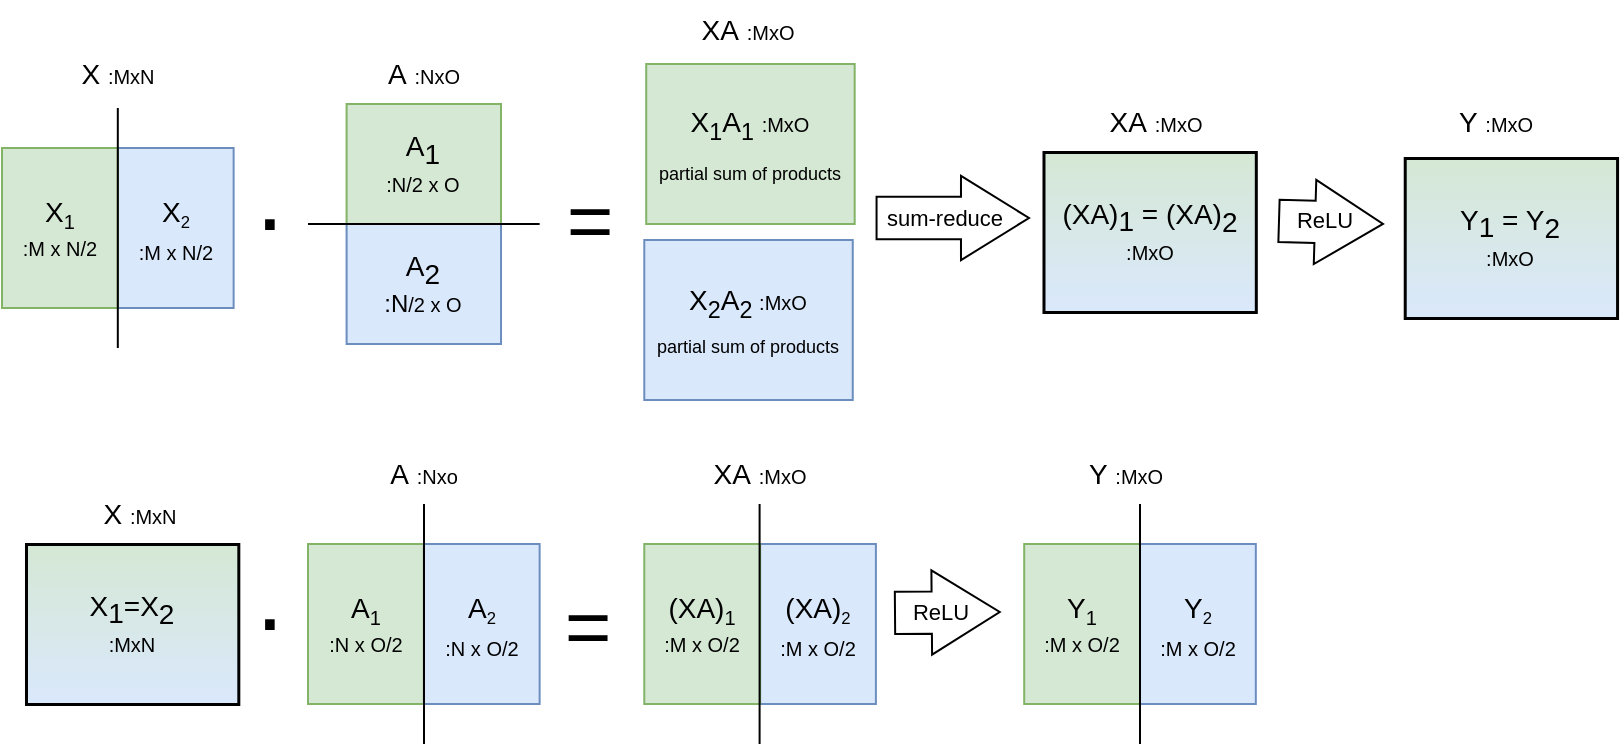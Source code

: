 <mxfile version="22.1.18" type="device">
  <diagram name="Page-1" id="R19ykdoNOWuCyA4ctI8G">
    <mxGraphModel dx="869" dy="482" grid="1" gridSize="10" guides="1" tooltips="1" connect="1" arrows="1" fold="1" page="1" pageScale="1" pageWidth="850" pageHeight="1100" math="0" shadow="0">
      <root>
        <mxCell id="0" />
        <mxCell id="1" parent="0" />
        <mxCell id="WKvsA9KYvX-taebg8_zK-32" value="&lt;font style=&quot;border-color: var(--border-color); font-size: 14px;&quot;&gt;A&lt;/font&gt;&lt;sub style=&quot;border-color: var(--border-color);&quot;&gt;&lt;font style=&quot;border-color: var(--border-color);&quot;&gt;&lt;span style=&quot;font-size: 14px;&quot;&gt;2&lt;br&gt;&lt;/span&gt;&lt;/font&gt;&lt;/sub&gt;:N&lt;font style=&quot;border-color: var(--border-color); font-size: 10px;&quot;&gt;/2 x O&lt;/font&gt;" style="rounded=0;whiteSpace=wrap;html=1;fillColor=#dae8fc;strokeColor=#6c8ebf;" vertex="1" parent="1">
          <mxGeometry x="189.302" y="170" width="77.209" height="60" as="geometry" />
        </mxCell>
        <mxCell id="WKvsA9KYvX-taebg8_zK-31" value="&lt;sub style=&quot;border-color: var(--border-color);&quot;&gt;&lt;font style=&quot;border-color: var(--border-color); font-size: 14px;&quot;&gt;X&lt;/font&gt;&lt;sub style=&quot;border-color: var(--border-color);&quot;&gt;&lt;font style=&quot;border-color: var(--border-color);&quot;&gt;2&lt;br style=&quot;border-color: var(--border-color);&quot;&gt;&lt;/font&gt;&lt;/sub&gt;&lt;font style=&quot;border-color: var(--border-color);&quot;&gt;:M x N/2&lt;/font&gt;&lt;br&gt;&lt;/sub&gt;" style="rounded=0;whiteSpace=wrap;html=1;fillColor=#dae8fc;strokeColor=#6c8ebf;" vertex="1" parent="1">
          <mxGeometry x="74.904" y="132" width="57.907" height="80" as="geometry" />
        </mxCell>
        <mxCell id="WKvsA9KYvX-taebg8_zK-3" value="&lt;font style=&quot;font-size: 14px;&quot;&gt;A&lt;/font&gt;&lt;sub style=&quot;border-color: var(--border-color);&quot;&gt;&lt;font style=&quot;&quot;&gt;&lt;span style=&quot;font-size: 14px;&quot;&gt;1&lt;br&gt;&lt;/span&gt;&lt;/font&gt;&lt;/sub&gt;&lt;font style=&quot;font-size: 10px;&quot;&gt;:N/2 x O&lt;/font&gt;" style="rounded=0;whiteSpace=wrap;html=1;fillColor=#d5e8d4;strokeColor=#82b366;" vertex="1" parent="1">
          <mxGeometry x="189.302" y="110" width="77.209" height="60" as="geometry" />
        </mxCell>
        <mxCell id="WKvsA9KYvX-taebg8_zK-4" value="" style="endArrow=none;html=1;rounded=0;" edge="1" parent="1">
          <mxGeometry width="50" height="50" relative="1" as="geometry">
            <mxPoint x="170" y="170" as="sourcePoint" />
            <mxPoint x="285.814" y="170" as="targetPoint" />
          </mxGeometry>
        </mxCell>
        <mxCell id="WKvsA9KYvX-taebg8_zK-6" value="&lt;span style=&quot;border-color: var(--border-color);&quot;&gt;&lt;font style=&quot;border-color: var(--border-color); font-size: 14px;&quot;&gt;X&lt;/font&gt;&lt;sub style=&quot;border-color: var(--border-color);&quot;&gt;&lt;font style=&quot;border-color: var(--border-color);&quot;&gt;1&lt;br style=&quot;border-color: var(--border-color);&quot;&gt;&lt;/font&gt;&lt;/sub&gt;&lt;font style=&quot;border-color: var(--border-color); font-size: 10px;&quot;&gt;:M x N/2&lt;/font&gt;&lt;br&gt;&lt;/span&gt;" style="rounded=0;whiteSpace=wrap;html=1;fillColor=#d5e8d4;strokeColor=#82b366;" vertex="1" parent="1">
          <mxGeometry x="16.997" y="132" width="57.907" height="80" as="geometry" />
        </mxCell>
        <mxCell id="WKvsA9KYvX-taebg8_zK-7" value="" style="endArrow=none;html=1;rounded=0;" edge="1" parent="1">
          <mxGeometry width="50" height="50" relative="1" as="geometry">
            <mxPoint x="74.904" y="112" as="sourcePoint" />
            <mxPoint x="74.904" y="232" as="targetPoint" />
          </mxGeometry>
        </mxCell>
        <mxCell id="WKvsA9KYvX-taebg8_zK-13" value="&lt;font style=&quot;font-size: 40px;&quot;&gt;=&lt;/font&gt;" style="text;html=1;strokeColor=none;fillColor=none;align=center;verticalAlign=middle;whiteSpace=wrap;rounded=0;fontFamily=Helvetica;fontSize=40;" vertex="1" parent="1">
          <mxGeometry x="282.163" y="152" width="57.907" height="30" as="geometry" />
        </mxCell>
        <mxCell id="WKvsA9KYvX-taebg8_zK-14" value="&lt;font style=&quot;font-size: 14px;&quot;&gt;A&amp;nbsp;&lt;/font&gt;&lt;font style=&quot;font-size: 10px;&quot;&gt;:NxO&lt;/font&gt;" style="text;html=1;strokeColor=none;fillColor=none;align=center;verticalAlign=middle;whiteSpace=wrap;rounded=0;" vertex="1" parent="1">
          <mxGeometry x="198.953" y="80" width="57.907" height="30" as="geometry" />
        </mxCell>
        <mxCell id="WKvsA9KYvX-taebg8_zK-16" value="&lt;font style=&quot;font-size: 14px;&quot;&gt;X&lt;sub&gt;1&lt;/sub&gt;A&lt;sub style=&quot;border-color: var(--border-color);&quot;&gt;1&lt;/sub&gt;&lt;/font&gt;&lt;span style=&quot;border-color: var(--border-color); font-size: 14px;&quot;&gt;&lt;font style=&quot;font-size: 14px;&quot;&gt;&amp;nbsp;&lt;font style=&quot;border-color: var(--border-color); font-size: 10px;&quot;&gt;:MxO&lt;/font&gt;&lt;br style=&quot;border-color: var(--border-color);&quot;&gt;&lt;/font&gt;&lt;font style=&quot;vertical-align: sub; font-size: 9px;&quot;&gt;partial sum of products&lt;/font&gt;&lt;/span&gt;" style="rounded=0;whiteSpace=wrap;html=1;fillColor=#d5e8d4;strokeColor=#82b366;" vertex="1" parent="1">
          <mxGeometry x="339.105" y="90" width="104.233" height="80" as="geometry" />
        </mxCell>
        <mxCell id="WKvsA9KYvX-taebg8_zK-18" value="&lt;font style=&quot;border-color: var(--border-color); font-size: 14px;&quot;&gt;X&lt;sub&gt;2&lt;/sub&gt;A&lt;sub style=&quot;border-color: var(--border-color);&quot;&gt;2&lt;/sub&gt;&lt;/font&gt;&lt;font style=&quot;border-color: var(--border-color);&quot;&gt;&amp;nbsp;&lt;font style=&quot;border-color: var(--border-color); font-size: 10px;&quot;&gt;:MxO&lt;/font&gt;&lt;br style=&quot;border-color: var(--border-color);&quot;&gt;&lt;/font&gt;&lt;font style=&quot;border-color: var(--border-color); vertical-align: sub; font-size: 9px;&quot;&gt;partial sum of products&lt;/font&gt;" style="rounded=0;whiteSpace=wrap;html=1;fillColor=#dae8fc;strokeColor=#6c8ebf;" vertex="1" parent="1">
          <mxGeometry x="338.14" y="178" width="104.233" height="80" as="geometry" />
        </mxCell>
        <mxCell id="WKvsA9KYvX-taebg8_zK-22" value="" style="shape=flexArrow;endArrow=classic;html=1;rounded=0;width=21.143;endSize=11;" edge="1" parent="1">
          <mxGeometry width="50" height="50" relative="1" as="geometry">
            <mxPoint x="453.779" y="167" as="sourcePoint" />
            <mxPoint x="530.988" y="167" as="targetPoint" />
          </mxGeometry>
        </mxCell>
        <mxCell id="WKvsA9KYvX-taebg8_zK-23" value="sum-reduce" style="edgeLabel;html=1;align=center;verticalAlign=middle;resizable=0;points=[];" vertex="1" connectable="0" parent="WKvsA9KYvX-taebg8_zK-22">
          <mxGeometry x="-0.269" relative="1" as="geometry">
            <mxPoint x="6" as="offset" />
          </mxGeometry>
        </mxCell>
        <mxCell id="WKvsA9KYvX-taebg8_zK-24" value="&lt;font style=&quot;border-color: var(--border-color);&quot;&gt;&lt;span style=&quot;font-size: 14px;&quot;&gt;(XA)&lt;/span&gt;&lt;sub style=&quot;font-size: 14px; border-color: var(--border-color);&quot;&gt;1&amp;nbsp;&lt;/sub&gt;&lt;span style=&quot;font-size: 14px;&quot;&gt;= (XA)&lt;/span&gt;&lt;sub style=&quot;border-color: var(--border-color);&quot;&gt;&lt;span style=&quot;font-size: 14px;&quot;&gt;2&lt;/span&gt;&lt;span style=&quot;font-size: 12px;&quot;&gt;&lt;br&gt;&lt;/span&gt;&lt;/sub&gt;&lt;/font&gt;&lt;font style=&quot;border-color: var(--border-color);&quot;&gt;&lt;font style=&quot;border-color: var(--border-color); font-size: 10px;&quot;&gt;:MxO&lt;/font&gt;&lt;/font&gt;" style="rounded=0;whiteSpace=wrap;html=1;fillColor=#d5e8d4;strokeColor=#000000;gradientColor=#dae8fc;gradientDirection=south;perimeterSpacing=0;strokeWidth=1.5;shadow=0;" vertex="1" parent="1">
          <mxGeometry x="537.744" y="134" width="106.163" height="80" as="geometry" />
        </mxCell>
        <mxCell id="WKvsA9KYvX-taebg8_zK-26" value="" style="shape=flexArrow;endArrow=classic;html=1;rounded=0;width=21.143;endSize=11;" edge="1" parent="1">
          <mxGeometry width="50" height="50" relative="1" as="geometry">
            <mxPoint x="654.998" y="168.43" as="sourcePoint" />
            <mxPoint x="708" y="170" as="targetPoint" />
          </mxGeometry>
        </mxCell>
        <mxCell id="WKvsA9KYvX-taebg8_zK-27" value="ReLU" style="edgeLabel;html=1;align=center;verticalAlign=middle;resizable=0;points=[];" vertex="1" connectable="0" parent="WKvsA9KYvX-taebg8_zK-26">
          <mxGeometry x="-0.269" relative="1" as="geometry">
            <mxPoint x="3" y="-1" as="offset" />
          </mxGeometry>
        </mxCell>
        <mxCell id="WKvsA9KYvX-taebg8_zK-35" value="&lt;font style=&quot;border-color: var(--border-color);&quot;&gt;&lt;span style=&quot;font-size: 14px;&quot;&gt;Y&lt;/span&gt;&lt;sub style=&quot;font-size: 14px; border-color: var(--border-color);&quot;&gt;1&amp;nbsp;&lt;/sub&gt;&lt;span style=&quot;font-size: 14px;&quot;&gt;= Y&lt;/span&gt;&lt;sub style=&quot;border-color: var(--border-color);&quot;&gt;&lt;span style=&quot;font-size: 14px;&quot;&gt;2&lt;/span&gt;&lt;span style=&quot;font-size: 12px;&quot;&gt;&lt;br&gt;&lt;/span&gt;&lt;/sub&gt;&lt;/font&gt;&lt;font style=&quot;border-color: var(--border-color);&quot;&gt;&lt;font style=&quot;border-color: var(--border-color); font-size: 10px;&quot;&gt;:MxO&lt;/font&gt;&lt;/font&gt;" style="rounded=0;whiteSpace=wrap;html=1;fillColor=#d5e8d4;strokeColor=#000000;gradientColor=#dae8fc;perimeterSpacing=0;strokeWidth=1.5;shadow=0;" vertex="1" parent="1">
          <mxGeometry x="718.367" y="137" width="106.163" height="80" as="geometry" />
        </mxCell>
        <mxCell id="WKvsA9KYvX-taebg8_zK-38" value="&lt;font style=&quot;font-size: 14px;&quot;&gt;X&amp;nbsp;&lt;/font&gt;&lt;font style=&quot;font-size: 10px;&quot;&gt;:MxN&lt;/font&gt;" style="text;html=1;strokeColor=none;fillColor=none;align=center;verticalAlign=middle;whiteSpace=wrap;rounded=0;" vertex="1" parent="1">
          <mxGeometry x="45.951" y="80" width="57.907" height="30" as="geometry" />
        </mxCell>
        <mxCell id="WKvsA9KYvX-taebg8_zK-39" value="&lt;font style=&quot;font-size: 14px;&quot;&gt;XA&amp;nbsp;&lt;/font&gt;&lt;font style=&quot;font-size: 10px;&quot;&gt;:MxO&lt;/font&gt;" style="text;html=1;strokeColor=none;fillColor=none;align=center;verticalAlign=middle;whiteSpace=wrap;rounded=0;" vertex="1" parent="1">
          <mxGeometry x="361.302" y="58" width="57.907" height="30" as="geometry" />
        </mxCell>
        <mxCell id="WKvsA9KYvX-taebg8_zK-43" value="&lt;font style=&quot;font-size: 14px;&quot;&gt;XA&amp;nbsp;&lt;/font&gt;&lt;font style=&quot;font-size: 10px;&quot;&gt;:MxO&lt;/font&gt;" style="text;html=1;strokeColor=none;fillColor=none;align=center;verticalAlign=middle;whiteSpace=wrap;rounded=0;" vertex="1" parent="1">
          <mxGeometry x="565.002" y="104" width="57.907" height="30" as="geometry" />
        </mxCell>
        <mxCell id="WKvsA9KYvX-taebg8_zK-44" value="&lt;font style=&quot;font-size: 14px;&quot;&gt;Y&amp;nbsp;&lt;/font&gt;&lt;font style=&quot;font-size: 10px;&quot;&gt;:MxO&lt;/font&gt;" style="text;html=1;strokeColor=none;fillColor=none;align=center;verticalAlign=middle;whiteSpace=wrap;rounded=0;" vertex="1" parent="1">
          <mxGeometry x="734.532" y="104" width="57.907" height="30" as="geometry" />
        </mxCell>
        <mxCell id="WKvsA9KYvX-taebg8_zK-45" value="&lt;sub style=&quot;border-color: var(--border-color);&quot;&gt;&lt;font style=&quot;border-color: var(--border-color); font-size: 14px;&quot;&gt;A&lt;/font&gt;&lt;sub style=&quot;border-color: var(--border-color);&quot;&gt;&lt;font style=&quot;border-color: var(--border-color);&quot;&gt;2&lt;br style=&quot;border-color: var(--border-color);&quot;&gt;&lt;/font&gt;&lt;/sub&gt;&lt;font style=&quot;border-color: var(--border-color);&quot;&gt;:N x O/2&lt;/font&gt;&lt;br&gt;&lt;/sub&gt;" style="rounded=0;whiteSpace=wrap;html=1;fillColor=#dae8fc;strokeColor=#6c8ebf;" vertex="1" parent="1">
          <mxGeometry x="227.904" y="330" width="57.907" height="80" as="geometry" />
        </mxCell>
        <mxCell id="WKvsA9KYvX-taebg8_zK-46" value="&lt;span style=&quot;border-color: var(--border-color);&quot;&gt;&lt;font style=&quot;border-color: var(--border-color); font-size: 14px;&quot;&gt;A&lt;/font&gt;&lt;sub style=&quot;border-color: var(--border-color);&quot;&gt;&lt;font style=&quot;border-color: var(--border-color);&quot;&gt;1&lt;br style=&quot;border-color: var(--border-color);&quot;&gt;&lt;/font&gt;&lt;/sub&gt;&lt;font style=&quot;border-color: var(--border-color); font-size: 10px;&quot;&gt;:N x O/2&lt;/font&gt;&lt;br&gt;&lt;/span&gt;" style="rounded=0;whiteSpace=wrap;html=1;fillColor=#d5e8d4;strokeColor=#82b366;" vertex="1" parent="1">
          <mxGeometry x="169.997" y="330" width="57.907" height="80" as="geometry" />
        </mxCell>
        <mxCell id="WKvsA9KYvX-taebg8_zK-47" value="&lt;font style=&quot;font-size: 14px;&quot;&gt;A&amp;nbsp;&lt;/font&gt;&lt;font style=&quot;font-size: 10px;&quot;&gt;:Nxo&lt;/font&gt;" style="text;html=1;strokeColor=none;fillColor=none;align=center;verticalAlign=middle;whiteSpace=wrap;rounded=0;" vertex="1" parent="1">
          <mxGeometry x="198.951" y="280" width="57.907" height="30" as="geometry" />
        </mxCell>
        <mxCell id="WKvsA9KYvX-taebg8_zK-48" value="&lt;font style=&quot;border-color: var(--border-color);&quot;&gt;&lt;span style=&quot;font-size: 14px;&quot;&gt;X&lt;/span&gt;&lt;sub style=&quot;font-size: 14px; border-color: var(--border-color);&quot;&gt;1&lt;/sub&gt;&lt;span style=&quot;font-size: 14px;&quot;&gt;=X&lt;/span&gt;&lt;sub style=&quot;border-color: var(--border-color);&quot;&gt;&lt;span style=&quot;font-size: 14px;&quot;&gt;2&lt;/span&gt;&lt;span style=&quot;font-size: 12px;&quot;&gt;&lt;br&gt;&lt;/span&gt;&lt;/sub&gt;&lt;/font&gt;&lt;font style=&quot;border-color: var(--border-color);&quot;&gt;&lt;font style=&quot;border-color: var(--border-color); font-size: 10px;&quot;&gt;:MxN&lt;/font&gt;&lt;/font&gt;" style="rounded=0;whiteSpace=wrap;html=1;fillColor=#d5e8d4;strokeColor=#000000;gradientColor=#dae8fc;gradientDirection=south;perimeterSpacing=0;strokeWidth=1.5;shadow=0;" vertex="1" parent="1">
          <mxGeometry x="28.994" y="330" width="106.163" height="80" as="geometry" />
        </mxCell>
        <mxCell id="WKvsA9KYvX-taebg8_zK-49" value="&lt;font style=&quot;font-size: 14px;&quot;&gt;X&amp;nbsp;&lt;/font&gt;&lt;font style=&quot;font-size: 10px;&quot;&gt;:MxN&lt;/font&gt;" style="text;html=1;strokeColor=none;fillColor=none;align=center;verticalAlign=middle;whiteSpace=wrap;rounded=0;" vertex="1" parent="1">
          <mxGeometry x="57.252" y="300" width="57.907" height="30" as="geometry" />
        </mxCell>
        <mxCell id="WKvsA9KYvX-taebg8_zK-51" value="&lt;font style=&quot;font-size: 40px;&quot;&gt;=&lt;/font&gt;" style="text;html=1;strokeColor=none;fillColor=none;align=center;verticalAlign=middle;whiteSpace=wrap;rounded=0;fontFamily=Helvetica;fontSize=40;" vertex="1" parent="1">
          <mxGeometry x="281.193" y="355" width="57.907" height="30" as="geometry" />
        </mxCell>
        <mxCell id="WKvsA9KYvX-taebg8_zK-54" value="" style="endArrow=none;html=1;rounded=0;" edge="1" parent="1">
          <mxGeometry width="50" height="50" relative="1" as="geometry">
            <mxPoint x="228" y="310" as="sourcePoint" />
            <mxPoint x="228" y="430" as="targetPoint" />
          </mxGeometry>
        </mxCell>
        <mxCell id="WKvsA9KYvX-taebg8_zK-56" value="&lt;sub style=&quot;border-color: var(--border-color);&quot;&gt;&lt;font style=&quot;border-color: var(--border-color); font-size: 14px;&quot;&gt;(XA)&lt;/font&gt;&lt;sub style=&quot;border-color: var(--border-color);&quot;&gt;&lt;font style=&quot;border-color: var(--border-color);&quot;&gt;2&lt;br style=&quot;border-color: var(--border-color);&quot;&gt;&lt;/font&gt;&lt;/sub&gt;&lt;font style=&quot;border-color: var(--border-color);&quot;&gt;:M x O/2&lt;/font&gt;&lt;br&gt;&lt;/sub&gt;" style="rounded=0;whiteSpace=wrap;html=1;fillColor=#dae8fc;strokeColor=#6c8ebf;" vertex="1" parent="1">
          <mxGeometry x="396.044" y="330" width="57.907" height="80" as="geometry" />
        </mxCell>
        <mxCell id="WKvsA9KYvX-taebg8_zK-57" value="&lt;span style=&quot;border-color: var(--border-color);&quot;&gt;&lt;font style=&quot;border-color: var(--border-color); font-size: 14px;&quot;&gt;(XA)&lt;/font&gt;&lt;sub style=&quot;border-color: var(--border-color);&quot;&gt;&lt;font style=&quot;border-color: var(--border-color);&quot;&gt;1&lt;br style=&quot;border-color: var(--border-color);&quot;&gt;&lt;/font&gt;&lt;/sub&gt;&lt;font style=&quot;border-color: var(--border-color); font-size: 10px;&quot;&gt;:M x O/2&lt;/font&gt;&lt;br&gt;&lt;/span&gt;" style="rounded=0;whiteSpace=wrap;html=1;fillColor=#d5e8d4;strokeColor=#82b366;" vertex="1" parent="1">
          <mxGeometry x="338.137" y="330" width="57.907" height="80" as="geometry" />
        </mxCell>
        <mxCell id="WKvsA9KYvX-taebg8_zK-58" value="&lt;font style=&quot;font-size: 14px;&quot;&gt;XA&amp;nbsp;&lt;/font&gt;&lt;font style=&quot;font-size: 10px;&quot;&gt;:MxO&lt;/font&gt;" style="text;html=1;strokeColor=none;fillColor=none;align=center;verticalAlign=middle;whiteSpace=wrap;rounded=0;" vertex="1" parent="1">
          <mxGeometry x="367.001" y="280" width="57.907" height="30" as="geometry" />
        </mxCell>
        <mxCell id="WKvsA9KYvX-taebg8_zK-64" value="" style="shape=flexArrow;endArrow=classic;html=1;rounded=0;width=21.143;endSize=11;" edge="1" parent="1">
          <mxGeometry width="50" height="50" relative="1" as="geometry">
            <mxPoint x="462.998" y="364.43" as="sourcePoint" />
            <mxPoint x="516.37" y="364" as="targetPoint" />
          </mxGeometry>
        </mxCell>
        <mxCell id="WKvsA9KYvX-taebg8_zK-65" value="ReLU" style="edgeLabel;html=1;align=center;verticalAlign=middle;resizable=0;points=[];" vertex="1" connectable="0" parent="WKvsA9KYvX-taebg8_zK-64">
          <mxGeometry x="-0.269" relative="1" as="geometry">
            <mxPoint x="3" y="-1" as="offset" />
          </mxGeometry>
        </mxCell>
        <mxCell id="WKvsA9KYvX-taebg8_zK-67" value="&lt;font style=&quot;font-size: 14px;&quot;&gt;Y&amp;nbsp;&lt;/font&gt;&lt;font style=&quot;font-size: 10px;&quot;&gt;:MxO&lt;/font&gt;" style="text;html=1;strokeColor=none;fillColor=none;align=center;verticalAlign=middle;whiteSpace=wrap;rounded=0;" vertex="1" parent="1">
          <mxGeometry x="550.002" y="280" width="57.907" height="30" as="geometry" />
        </mxCell>
        <mxCell id="WKvsA9KYvX-taebg8_zK-68" value="&lt;sub style=&quot;border-color: var(--border-color);&quot;&gt;&lt;font style=&quot;border-color: var(--border-color); font-size: 14px;&quot;&gt;Y&lt;/font&gt;&lt;sub style=&quot;border-color: var(--border-color);&quot;&gt;&lt;font style=&quot;border-color: var(--border-color);&quot;&gt;2&lt;br style=&quot;border-color: var(--border-color);&quot;&gt;&lt;/font&gt;&lt;/sub&gt;&lt;font style=&quot;border-color: var(--border-color);&quot;&gt;:M x O/2&lt;/font&gt;&lt;br&gt;&lt;/sub&gt;" style="rounded=0;whiteSpace=wrap;html=1;fillColor=#dae8fc;strokeColor=#6c8ebf;" vertex="1" parent="1">
          <mxGeometry x="586.004" y="330" width="57.907" height="80" as="geometry" />
        </mxCell>
        <mxCell id="WKvsA9KYvX-taebg8_zK-69" value="&lt;span style=&quot;border-color: var(--border-color);&quot;&gt;&lt;font style=&quot;border-color: var(--border-color); font-size: 14px;&quot;&gt;Y&lt;/font&gt;&lt;sub style=&quot;border-color: var(--border-color);&quot;&gt;&lt;font style=&quot;border-color: var(--border-color);&quot;&gt;1&lt;br style=&quot;border-color: var(--border-color);&quot;&gt;&lt;/font&gt;&lt;/sub&gt;&lt;font style=&quot;border-color: var(--border-color); font-size: 10px;&quot;&gt;:M x O/2&lt;/font&gt;&lt;br&gt;&lt;/span&gt;" style="rounded=0;whiteSpace=wrap;html=1;fillColor=#d5e8d4;strokeColor=#82b366;" vertex="1" parent="1">
          <mxGeometry x="528.097" y="330" width="57.907" height="80" as="geometry" />
        </mxCell>
        <mxCell id="WKvsA9KYvX-taebg8_zK-73" value="" style="endArrow=none;html=1;rounded=0;" edge="1" parent="1">
          <mxGeometry width="50" height="50" relative="1" as="geometry">
            <mxPoint x="395.8" y="310" as="sourcePoint" />
            <mxPoint x="395.8" y="430" as="targetPoint" />
          </mxGeometry>
        </mxCell>
        <mxCell id="WKvsA9KYvX-taebg8_zK-74" value="" style="endArrow=none;html=1;rounded=0;" edge="1" parent="1">
          <mxGeometry width="50" height="50" relative="1" as="geometry">
            <mxPoint x="586" y="310" as="sourcePoint" />
            <mxPoint x="586" y="430" as="targetPoint" />
          </mxGeometry>
        </mxCell>
        <mxCell id="WKvsA9KYvX-taebg8_zK-75" value="&lt;font style=&quot;font-size: 50px;&quot;&gt;.&lt;/font&gt;" style="text;html=1;strokeColor=none;fillColor=none;align=center;verticalAlign=middle;whiteSpace=wrap;rounded=0;" vertex="1" parent="1">
          <mxGeometry x="121" y="340" width="60" height="30" as="geometry" />
        </mxCell>
        <mxCell id="WKvsA9KYvX-taebg8_zK-79" value="&lt;font style=&quot;font-size: 50px;&quot;&gt;.&lt;/font&gt;" style="text;html=1;strokeColor=none;fillColor=none;align=center;verticalAlign=middle;whiteSpace=wrap;rounded=0;" vertex="1" parent="1">
          <mxGeometry x="121.0" y="140" width="60" height="30" as="geometry" />
        </mxCell>
      </root>
    </mxGraphModel>
  </diagram>
</mxfile>
